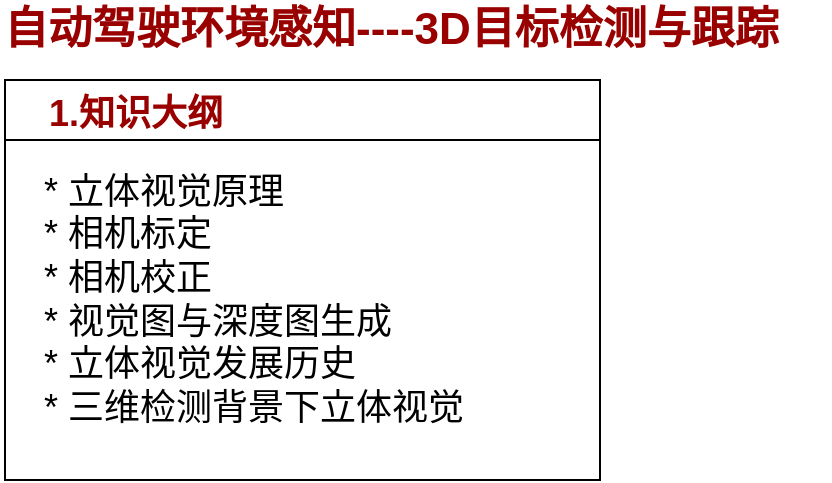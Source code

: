 <mxfile>
    <diagram id="4u-pl0iy6k6pSSWD25F4" name="第 1 页">
        <mxGraphModel dx="808" dy="614" grid="1" gridSize="10" guides="1" tooltips="1" connect="1" arrows="1" fold="1" page="1" pageScale="1" pageWidth="850" pageHeight="1100" background="#ffffff" math="0" shadow="0">
            <root>
                <mxCell id="0"/>
                <mxCell id="1" parent="0"/>
                <mxCell id="2" value="自动驾驶环境感知----3D目标检测与跟踪" style="text;html=1;strokeColor=none;fillColor=none;align=left;verticalAlign=middle;whiteSpace=wrap;rounded=0;fontSize=22;fontColor=#990000;fontStyle=1" vertex="1" parent="1">
                    <mxGeometry x="25" y="22" width="415" height="30" as="geometry"/>
                </mxCell>
                <mxCell id="3" value="    1.知识大纲" style="swimlane;fontSize=18;fontColor=#990000;strokeColor=#000000;fillColor=none;startSize=30;align=left;" vertex="1" parent="1">
                    <mxGeometry x="27.5" y="62" width="297.5" height="200" as="geometry"/>
                </mxCell>
                <mxCell id="4" value="* 立体视觉原理&lt;br&gt;* 相机标定&lt;br&gt;* 相机校正&lt;br&gt;* 视觉图与深度图生成&lt;br&gt;* 立体视觉发展历史&lt;br&gt;* 三维检测背景下立体视觉" style="text;html=1;align=left;verticalAlign=middle;resizable=0;points=[];autosize=1;strokeColor=none;fillColor=none;fontSize=18;fontColor=#000000;" vertex="1" parent="3">
                    <mxGeometry x="17.5" y="40" width="230" height="140" as="geometry"/>
                </mxCell>
            </root>
        </mxGraphModel>
    </diagram>
</mxfile>